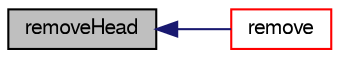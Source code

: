digraph "removeHead"
{
  bgcolor="transparent";
  edge [fontname="FreeSans",fontsize="10",labelfontname="FreeSans",labelfontsize="10"];
  node [fontname="FreeSans",fontsize="10",shape=record];
  rankdir="LR";
  Node263 [label="removeHead",height=0.2,width=0.4,color="black", fillcolor="grey75", style="filled", fontcolor="black"];
  Node263 -> Node264 [dir="back",color="midnightblue",fontsize="10",style="solid",fontname="FreeSans"];
  Node264 [label="remove",height=0.2,width=0.4,color="red",URL="$a25826.html#a09ba553f7e53d99480f3f4b564bd7896"];
}
